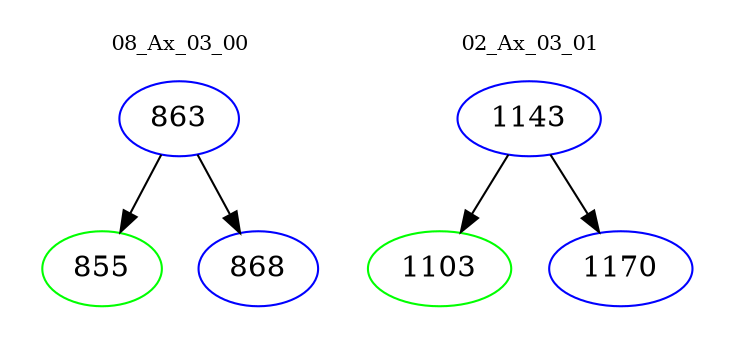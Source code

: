 digraph{
subgraph cluster_0 {
color = white
label = "08_Ax_03_00";
fontsize=10;
T0_863 [label="863", color="blue"]
T0_863 -> T0_855 [color="black"]
T0_855 [label="855", color="green"]
T0_863 -> T0_868 [color="black"]
T0_868 [label="868", color="blue"]
}
subgraph cluster_1 {
color = white
label = "02_Ax_03_01";
fontsize=10;
T1_1143 [label="1143", color="blue"]
T1_1143 -> T1_1103 [color="black"]
T1_1103 [label="1103", color="green"]
T1_1143 -> T1_1170 [color="black"]
T1_1170 [label="1170", color="blue"]
}
}
